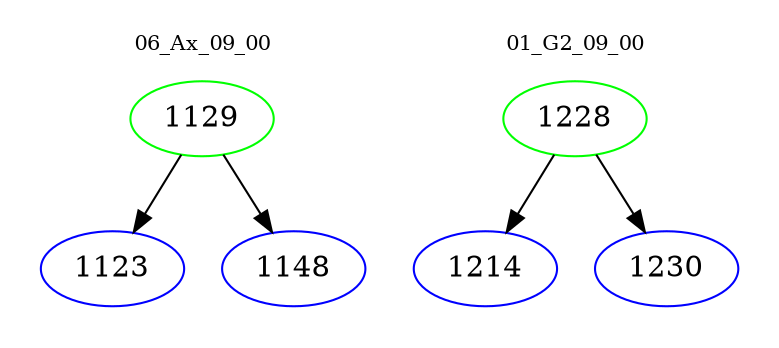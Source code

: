 digraph{
subgraph cluster_0 {
color = white
label = "06_Ax_09_00";
fontsize=10;
T0_1129 [label="1129", color="green"]
T0_1129 -> T0_1123 [color="black"]
T0_1123 [label="1123", color="blue"]
T0_1129 -> T0_1148 [color="black"]
T0_1148 [label="1148", color="blue"]
}
subgraph cluster_1 {
color = white
label = "01_G2_09_00";
fontsize=10;
T1_1228 [label="1228", color="green"]
T1_1228 -> T1_1214 [color="black"]
T1_1214 [label="1214", color="blue"]
T1_1228 -> T1_1230 [color="black"]
T1_1230 [label="1230", color="blue"]
}
}
